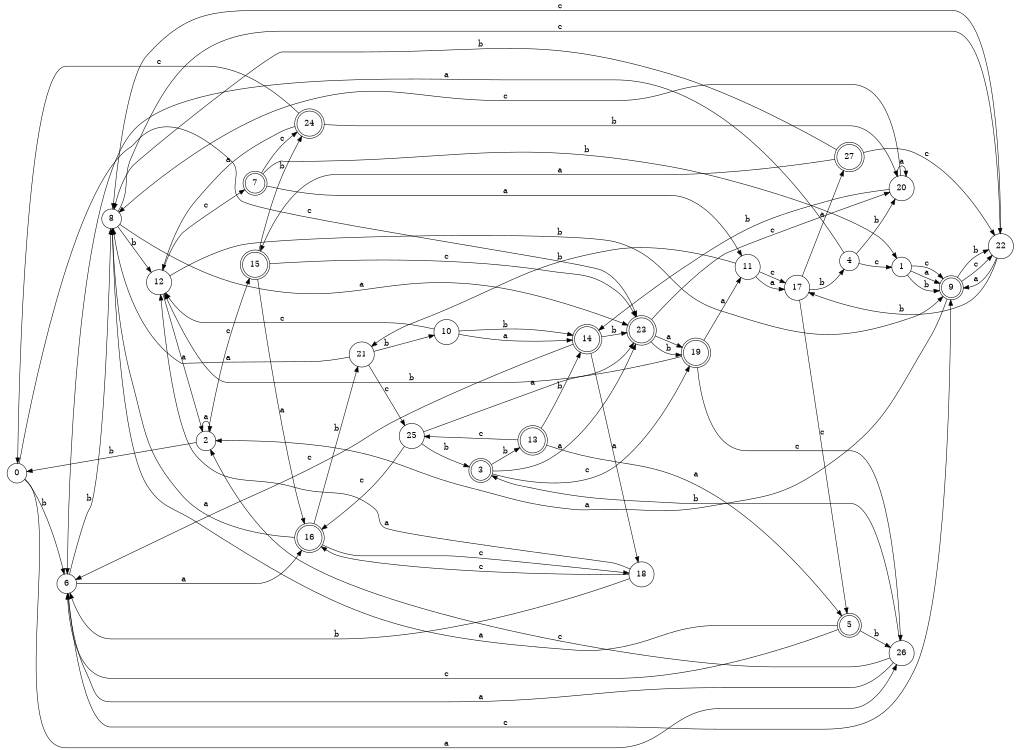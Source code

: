 digraph n23_10 {
__start0 [label="" shape="none"];

rankdir=LR;
size="8,5";

s0 [style="filled", color="black", fillcolor="white" shape="circle", label="0"];
s1 [style="filled", color="black", fillcolor="white" shape="circle", label="1"];
s2 [style="filled", color="black", fillcolor="white" shape="circle", label="2"];
s3 [style="rounded,filled", color="black", fillcolor="white" shape="doublecircle", label="3"];
s4 [style="filled", color="black", fillcolor="white" shape="circle", label="4"];
s5 [style="rounded,filled", color="black", fillcolor="white" shape="doublecircle", label="5"];
s6 [style="filled", color="black", fillcolor="white" shape="circle", label="6"];
s7 [style="rounded,filled", color="black", fillcolor="white" shape="doublecircle", label="7"];
s8 [style="filled", color="black", fillcolor="white" shape="circle", label="8"];
s9 [style="rounded,filled", color="black", fillcolor="white" shape="doublecircle", label="9"];
s10 [style="filled", color="black", fillcolor="white" shape="circle", label="10"];
s11 [style="filled", color="black", fillcolor="white" shape="circle", label="11"];
s12 [style="filled", color="black", fillcolor="white" shape="circle", label="12"];
s13 [style="rounded,filled", color="black", fillcolor="white" shape="doublecircle", label="13"];
s14 [style="rounded,filled", color="black", fillcolor="white" shape="doublecircle", label="14"];
s15 [style="rounded,filled", color="black", fillcolor="white" shape="doublecircle", label="15"];
s16 [style="rounded,filled", color="black", fillcolor="white" shape="doublecircle", label="16"];
s17 [style="filled", color="black", fillcolor="white" shape="circle", label="17"];
s18 [style="filled", color="black", fillcolor="white" shape="circle", label="18"];
s19 [style="rounded,filled", color="black", fillcolor="white" shape="doublecircle", label="19"];
s20 [style="filled", color="black", fillcolor="white" shape="circle", label="20"];
s21 [style="filled", color="black", fillcolor="white" shape="circle", label="21"];
s22 [style="filled", color="black", fillcolor="white" shape="circle", label="22"];
s23 [style="rounded,filled", color="black", fillcolor="white" shape="doublecircle", label="23"];
s24 [style="rounded,filled", color="black", fillcolor="white" shape="doublecircle", label="24"];
s25 [style="filled", color="black", fillcolor="white" shape="circle", label="25"];
s26 [style="filled", color="black", fillcolor="white" shape="circle", label="26"];
s27 [style="rounded,filled", color="black", fillcolor="white" shape="doublecircle", label="27"];
s0 -> s26 [label="a"];
s0 -> s6 [label="b"];
s0 -> s23 [label="c"];
s1 -> s9 [label="a"];
s1 -> s9 [label="b"];
s1 -> s9 [label="c"];
s2 -> s2 [label="a"];
s2 -> s0 [label="b"];
s2 -> s15 [label="c"];
s3 -> s23 [label="a"];
s3 -> s13 [label="b"];
s3 -> s19 [label="c"];
s4 -> s6 [label="a"];
s4 -> s20 [label="b"];
s4 -> s1 [label="c"];
s5 -> s8 [label="a"];
s5 -> s26 [label="b"];
s5 -> s6 [label="c"];
s6 -> s16 [label="a"];
s6 -> s8 [label="b"];
s6 -> s9 [label="c"];
s7 -> s11 [label="a"];
s7 -> s1 [label="b"];
s7 -> s24 [label="c"];
s8 -> s23 [label="a"];
s8 -> s12 [label="b"];
s8 -> s22 [label="c"];
s9 -> s2 [label="a"];
s9 -> s22 [label="b"];
s9 -> s22 [label="c"];
s10 -> s14 [label="a"];
s10 -> s14 [label="b"];
s10 -> s12 [label="c"];
s11 -> s17 [label="a"];
s11 -> s21 [label="b"];
s11 -> s17 [label="c"];
s12 -> s2 [label="a"];
s12 -> s9 [label="b"];
s12 -> s7 [label="c"];
s13 -> s5 [label="a"];
s13 -> s14 [label="b"];
s13 -> s25 [label="c"];
s14 -> s18 [label="a"];
s14 -> s23 [label="b"];
s14 -> s6 [label="c"];
s15 -> s16 [label="a"];
s15 -> s24 [label="b"];
s15 -> s23 [label="c"];
s16 -> s8 [label="a"];
s16 -> s21 [label="b"];
s16 -> s18 [label="c"];
s17 -> s27 [label="a"];
s17 -> s4 [label="b"];
s17 -> s5 [label="c"];
s18 -> s12 [label="a"];
s18 -> s6 [label="b"];
s18 -> s16 [label="c"];
s19 -> s11 [label="a"];
s19 -> s12 [label="b"];
s19 -> s26 [label="c"];
s20 -> s20 [label="a"];
s20 -> s14 [label="b"];
s20 -> s8 [label="c"];
s21 -> s8 [label="a"];
s21 -> s10 [label="b"];
s21 -> s25 [label="c"];
s22 -> s9 [label="a"];
s22 -> s17 [label="b"];
s22 -> s8 [label="c"];
s23 -> s19 [label="a"];
s23 -> s19 [label="b"];
s23 -> s20 [label="c"];
s24 -> s12 [label="a"];
s24 -> s20 [label="b"];
s24 -> s0 [label="c"];
s25 -> s23 [label="a"];
s25 -> s3 [label="b"];
s25 -> s16 [label="c"];
s26 -> s6 [label="a"];
s26 -> s3 [label="b"];
s26 -> s2 [label="c"];
s27 -> s15 [label="a"];
s27 -> s8 [label="b"];
s27 -> s22 [label="c"];

}